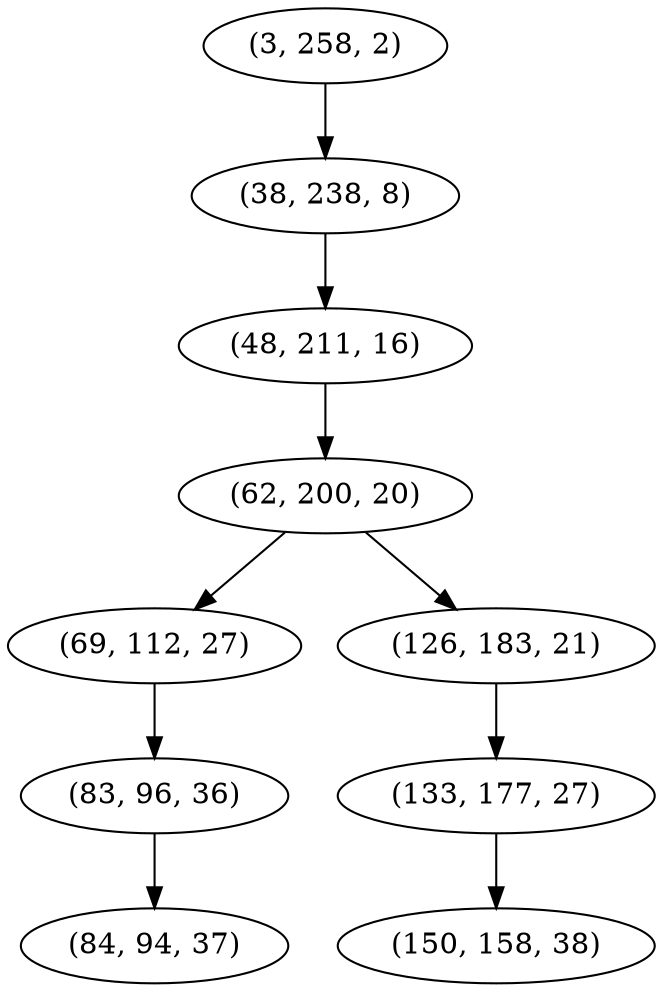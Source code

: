 digraph tree {
    "(3, 258, 2)";
    "(38, 238, 8)";
    "(48, 211, 16)";
    "(62, 200, 20)";
    "(69, 112, 27)";
    "(83, 96, 36)";
    "(84, 94, 37)";
    "(126, 183, 21)";
    "(133, 177, 27)";
    "(150, 158, 38)";
    "(3, 258, 2)" -> "(38, 238, 8)";
    "(38, 238, 8)" -> "(48, 211, 16)";
    "(48, 211, 16)" -> "(62, 200, 20)";
    "(62, 200, 20)" -> "(69, 112, 27)";
    "(62, 200, 20)" -> "(126, 183, 21)";
    "(69, 112, 27)" -> "(83, 96, 36)";
    "(83, 96, 36)" -> "(84, 94, 37)";
    "(126, 183, 21)" -> "(133, 177, 27)";
    "(133, 177, 27)" -> "(150, 158, 38)";
}
